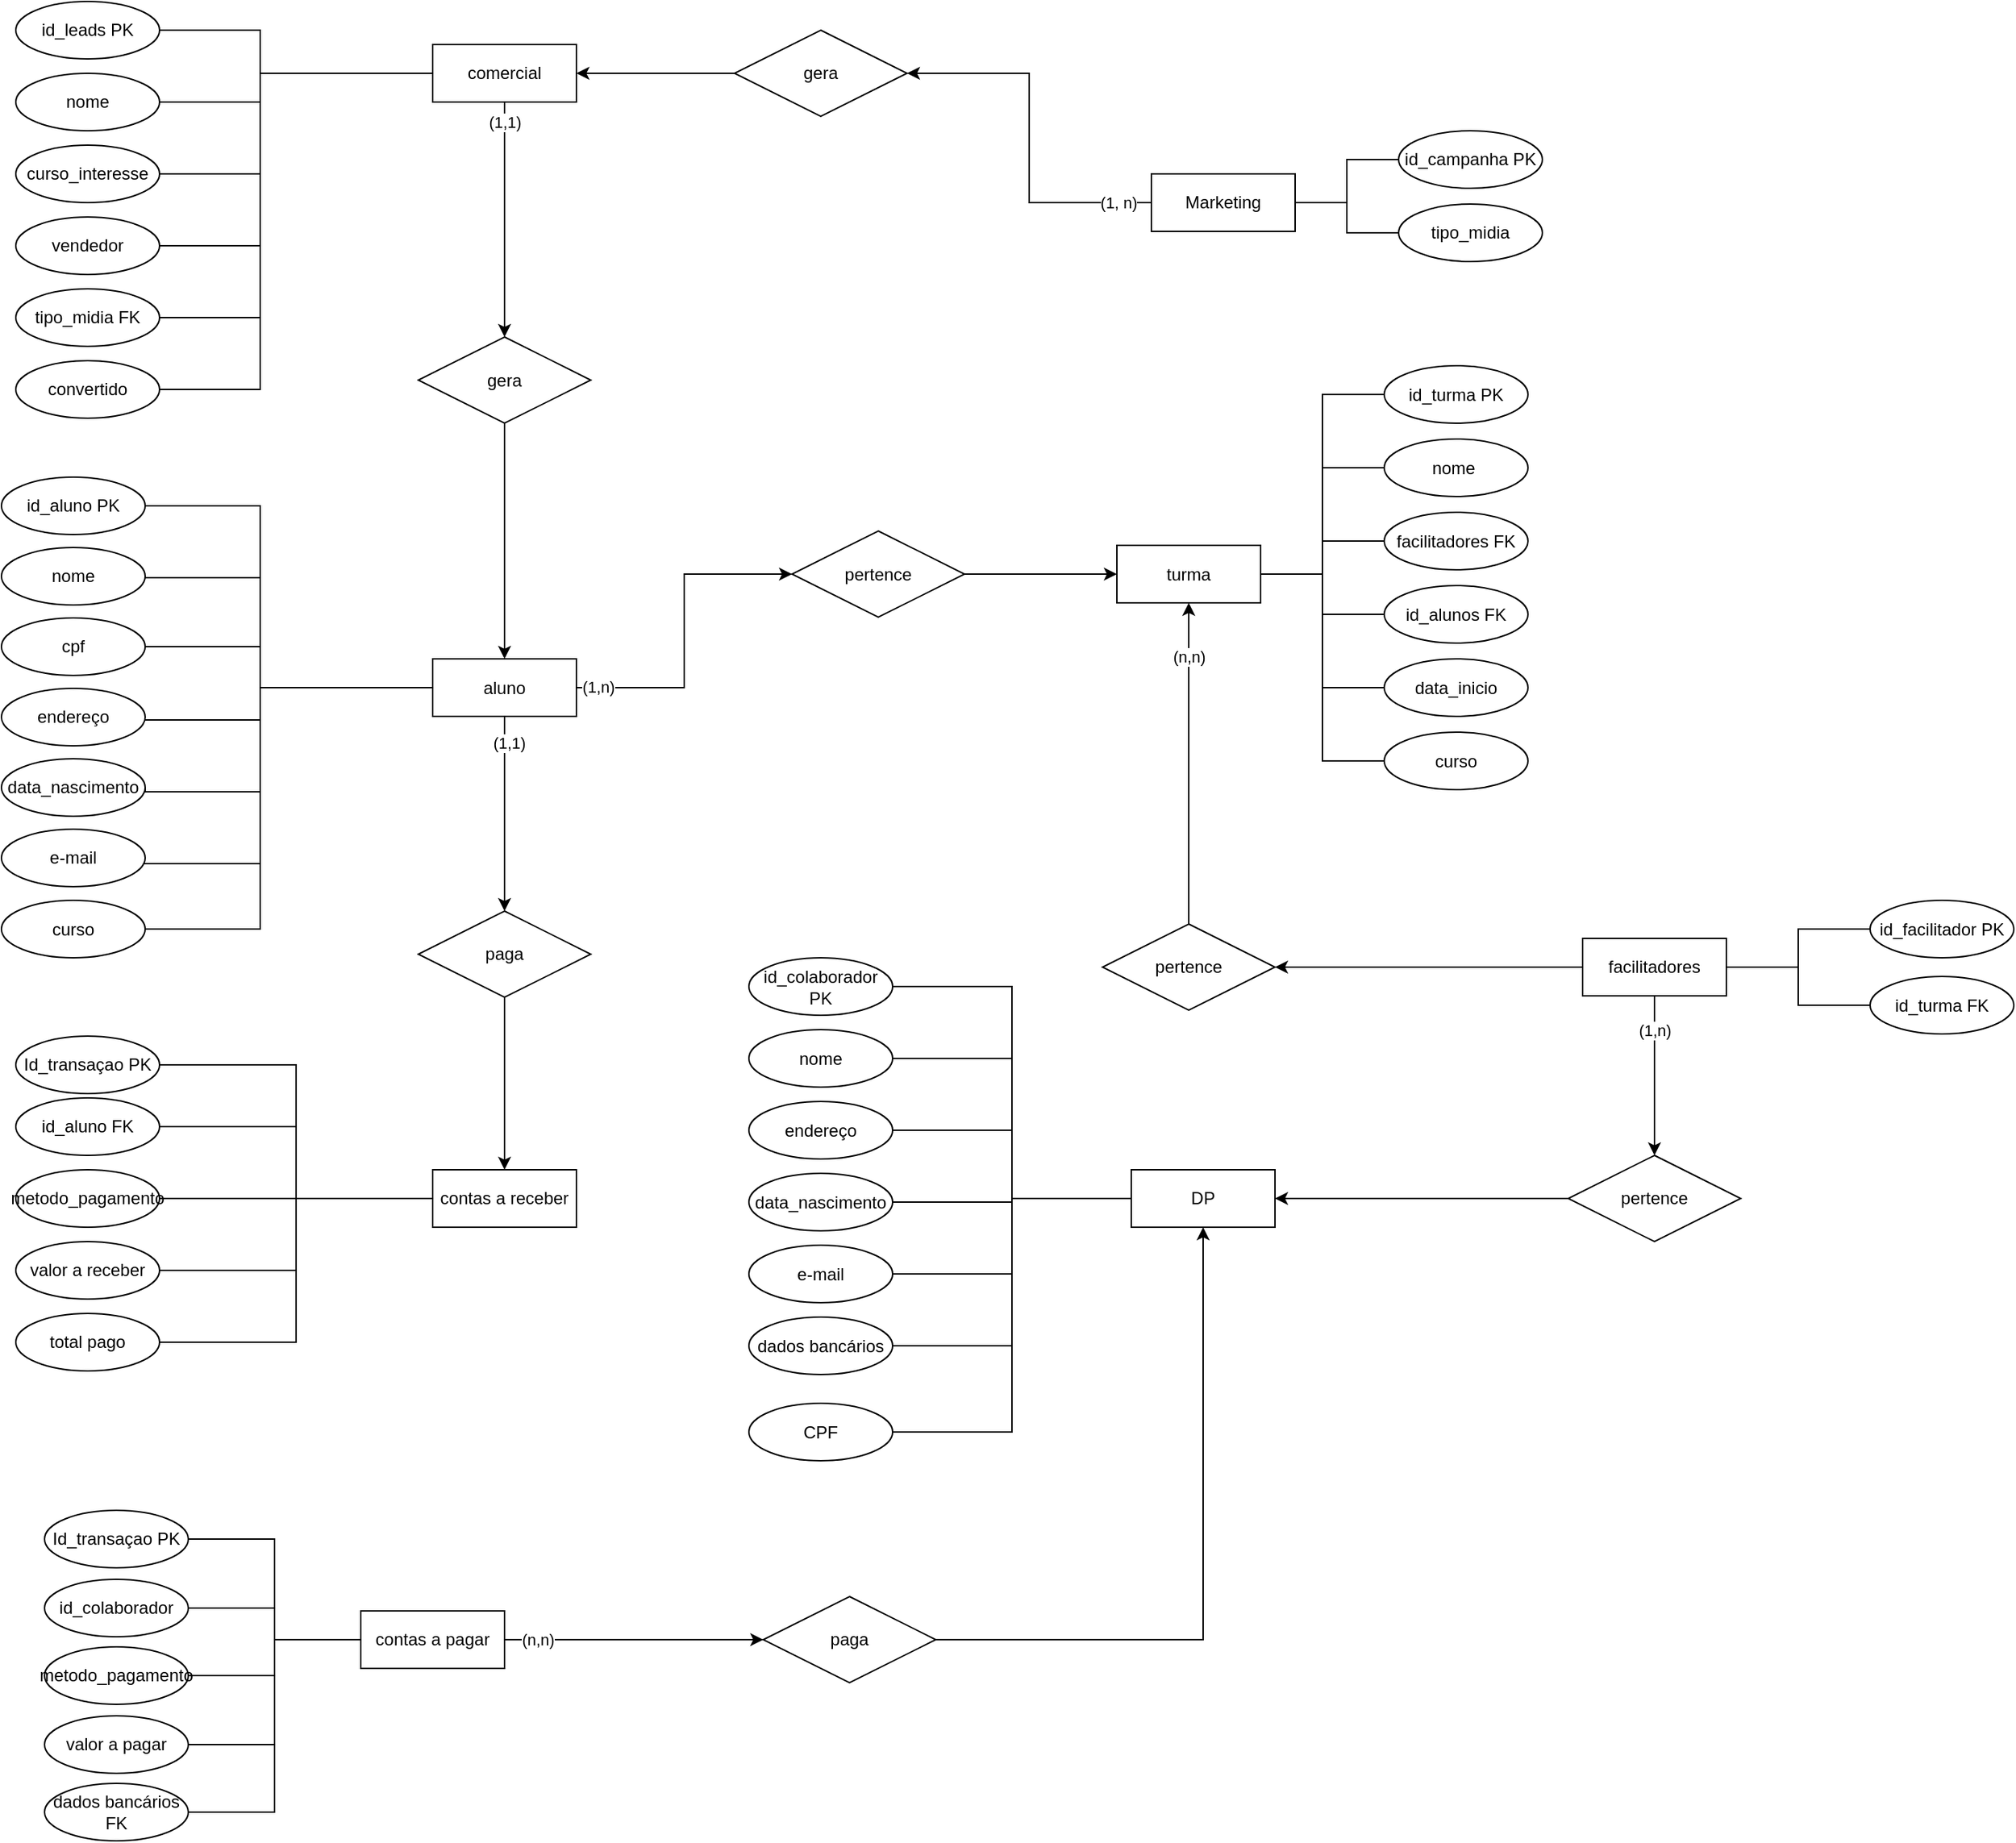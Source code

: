 <mxfile version="16.2.7" type="github">
  <diagram id="YJDorFOKSxrE0az7E-os" name="Page-1">
    <mxGraphModel dx="1990" dy="1834" grid="1" gridSize="10" guides="1" tooltips="1" connect="1" arrows="1" fold="1" page="1" pageScale="1" pageWidth="827" pageHeight="1169" math="0" shadow="0">
      <root>
        <mxCell id="0" />
        <mxCell id="1" parent="0" />
        <mxCell id="yTfPNT7VYN94s2qLSQWw-20" value="" style="edgeStyle=orthogonalEdgeStyle;rounded=0;orthogonalLoop=1;jettySize=auto;html=1;entryX=0;entryY=0.5;entryDx=0;entryDy=0;" parent="1" source="2qrkcXuvCPRG3PDcTXC0-2" target="yTfPNT7VYN94s2qLSQWw-19" edge="1">
          <mxGeometry relative="1" as="geometry" />
        </mxCell>
        <mxCell id="V8OOBGYu3xMJqI5clzTw-6" value="(1,n)" style="edgeLabel;html=1;align=center;verticalAlign=middle;resizable=0;points=[];" parent="yTfPNT7VYN94s2qLSQWw-20" vertex="1" connectable="0">
          <mxGeometry x="-0.868" y="2" relative="1" as="geometry">
            <mxPoint y="1" as="offset" />
          </mxGeometry>
        </mxCell>
        <mxCell id="yTfPNT7VYN94s2qLSQWw-159" value="" style="edgeStyle=orthogonalEdgeStyle;rounded=0;orthogonalLoop=1;jettySize=auto;html=1;entryX=0.5;entryY=0;entryDx=0;entryDy=0;" parent="1" source="2qrkcXuvCPRG3PDcTXC0-2" target="yTfPNT7VYN94s2qLSQWw-155" edge="1">
          <mxGeometry relative="1" as="geometry">
            <mxPoint x="-500" y="-384" as="targetPoint" />
          </mxGeometry>
        </mxCell>
        <mxCell id="V8OOBGYu3xMJqI5clzTw-5" value="(1,1)" style="edgeLabel;html=1;align=center;verticalAlign=middle;resizable=0;points=[];" parent="yTfPNT7VYN94s2qLSQWw-159" vertex="1" connectable="0">
          <mxGeometry x="-0.727" y="3" relative="1" as="geometry">
            <mxPoint as="offset" />
          </mxGeometry>
        </mxCell>
        <mxCell id="2qrkcXuvCPRG3PDcTXC0-2" value="aluno" style="whiteSpace=wrap;html=1;align=center;" parent="1" vertex="1">
          <mxGeometry x="-480" y="-502.5" width="100" height="40" as="geometry" />
        </mxCell>
        <mxCell id="2qrkcXuvCPRG3PDcTXC0-3" value="" style="edgeStyle=orthogonalEdgeStyle;rounded=0;orthogonalLoop=1;jettySize=auto;html=1;entryX=0;entryY=0.5;entryDx=0;entryDy=0;endArrow=none;endFill=0;" parent="1" source="2qrkcXuvCPRG3PDcTXC0-4" target="2qrkcXuvCPRG3PDcTXC0-2" edge="1">
          <mxGeometry relative="1" as="geometry">
            <mxPoint x="-590" y="-609" as="targetPoint" />
            <Array as="points">
              <mxPoint x="-600" y="-609" />
              <mxPoint x="-600" y="-482" />
            </Array>
          </mxGeometry>
        </mxCell>
        <mxCell id="2qrkcXuvCPRG3PDcTXC0-4" value="id_aluno PK" style="ellipse;whiteSpace=wrap;html=1;align=center;" parent="1" vertex="1">
          <mxGeometry x="-780" y="-629" width="100" height="40" as="geometry" />
        </mxCell>
        <mxCell id="2qrkcXuvCPRG3PDcTXC0-5" value="" style="edgeStyle=orthogonalEdgeStyle;rounded=0;orthogonalLoop=1;jettySize=auto;html=1;entryX=0;entryY=0.5;entryDx=0;entryDy=0;endArrow=none;endFill=0;" parent="1" source="2qrkcXuvCPRG3PDcTXC0-6" target="2qrkcXuvCPRG3PDcTXC0-2" edge="1">
          <mxGeometry relative="1" as="geometry">
            <mxPoint x="-590" y="-559" as="targetPoint" />
            <Array as="points">
              <mxPoint x="-600" y="-559" />
              <mxPoint x="-600" y="-482" />
            </Array>
          </mxGeometry>
        </mxCell>
        <mxCell id="2qrkcXuvCPRG3PDcTXC0-6" value="nome" style="ellipse;whiteSpace=wrap;html=1;align=center;" parent="1" vertex="1">
          <mxGeometry x="-780" y="-580" width="100" height="40" as="geometry" />
        </mxCell>
        <mxCell id="2qrkcXuvCPRG3PDcTXC0-7" value="" style="edgeStyle=orthogonalEdgeStyle;rounded=0;orthogonalLoop=1;jettySize=auto;html=1;entryX=0;entryY=0.5;entryDx=0;entryDy=0;endArrow=none;endFill=0;" parent="1" source="2qrkcXuvCPRG3PDcTXC0-8" target="2qrkcXuvCPRG3PDcTXC0-2" edge="1">
          <mxGeometry relative="1" as="geometry">
            <mxPoint x="-590" y="-509" as="targetPoint" />
            <Array as="points">
              <mxPoint x="-600" y="-460" />
              <mxPoint x="-600" y="-482" />
            </Array>
          </mxGeometry>
        </mxCell>
        <mxCell id="2qrkcXuvCPRG3PDcTXC0-8" value="endereço" style="ellipse;whiteSpace=wrap;html=1;align=center;" parent="1" vertex="1">
          <mxGeometry x="-780" y="-482" width="100" height="40" as="geometry" />
        </mxCell>
        <mxCell id="2qrkcXuvCPRG3PDcTXC0-9" value="" style="edgeStyle=orthogonalEdgeStyle;rounded=0;orthogonalLoop=1;jettySize=auto;html=1;entryX=0;entryY=0.5;entryDx=0;entryDy=0;endArrow=none;endFill=0;exitX=1;exitY=0.5;exitDx=0;exitDy=0;" parent="1" source="2qrkcXuvCPRG3PDcTXC0-10" target="2qrkcXuvCPRG3PDcTXC0-2" edge="1">
          <mxGeometry relative="1" as="geometry">
            <mxPoint x="-590" y="-459" as="targetPoint" />
            <Array as="points">
              <mxPoint x="-600" y="-410" />
              <mxPoint x="-600" y="-482" />
            </Array>
          </mxGeometry>
        </mxCell>
        <mxCell id="2qrkcXuvCPRG3PDcTXC0-10" value="data_nascimento" style="ellipse;whiteSpace=wrap;html=1;align=center;" parent="1" vertex="1">
          <mxGeometry x="-780" y="-433" width="100" height="40" as="geometry" />
        </mxCell>
        <mxCell id="2qrkcXuvCPRG3PDcTXC0-11" value="" style="edgeStyle=orthogonalEdgeStyle;rounded=0;orthogonalLoop=1;jettySize=auto;html=1;entryX=0;entryY=0.5;entryDx=0;entryDy=0;endArrow=none;endFill=0;" parent="1" source="2qrkcXuvCPRG3PDcTXC0-12" target="2qrkcXuvCPRG3PDcTXC0-2" edge="1">
          <mxGeometry relative="1" as="geometry">
            <mxPoint x="-590" y="-409" as="targetPoint" />
            <Array as="points">
              <mxPoint x="-720" y="-360" />
              <mxPoint x="-600" y="-360" />
              <mxPoint x="-600" y="-482" />
            </Array>
          </mxGeometry>
        </mxCell>
        <mxCell id="2qrkcXuvCPRG3PDcTXC0-12" value="e-mail" style="ellipse;whiteSpace=wrap;html=1;align=center;" parent="1" vertex="1">
          <mxGeometry x="-780" y="-384" width="100" height="40" as="geometry" />
        </mxCell>
        <mxCell id="2qrkcXuvCPRG3PDcTXC0-22" value="" style="edgeStyle=orthogonalEdgeStyle;rounded=0;orthogonalLoop=1;jettySize=auto;html=1;entryX=0;entryY=0.5;entryDx=0;entryDy=0;endArrow=none;endFill=0;exitX=1;exitY=0.5;exitDx=0;exitDy=0;" parent="1" source="2qrkcXuvCPRG3PDcTXC0-23" target="2qrkcXuvCPRG3PDcTXC0-2" edge="1">
          <mxGeometry relative="1" as="geometry">
            <mxPoint x="-590" y="-359" as="targetPoint" />
            <Array as="points">
              <mxPoint x="-600" y="-314" />
              <mxPoint x="-600" y="-482" />
            </Array>
          </mxGeometry>
        </mxCell>
        <mxCell id="2qrkcXuvCPRG3PDcTXC0-23" value="curso" style="ellipse;whiteSpace=wrap;html=1;align=center;" parent="1" vertex="1">
          <mxGeometry x="-780" y="-334.5" width="100" height="40" as="geometry" />
        </mxCell>
        <mxCell id="2qrkcXuvCPRG3PDcTXC0-73" value="turma" style="whiteSpace=wrap;html=1;align=center;" parent="1" vertex="1">
          <mxGeometry x="-4" y="-581.5" width="100" height="40" as="geometry" />
        </mxCell>
        <mxCell id="2qrkcXuvCPRG3PDcTXC0-74" value="" style="edgeStyle=orthogonalEdgeStyle;rounded=0;orthogonalLoop=1;jettySize=auto;html=1;entryX=1;entryY=0.5;entryDx=0;entryDy=0;endArrow=none;endFill=0;" parent="1" source="2qrkcXuvCPRG3PDcTXC0-75" target="2qrkcXuvCPRG3PDcTXC0-73" edge="1">
          <mxGeometry relative="1" as="geometry">
            <mxPoint x="106" y="-551.5" as="targetPoint" />
          </mxGeometry>
        </mxCell>
        <mxCell id="2qrkcXuvCPRG3PDcTXC0-75" value="facilitadores FK" style="ellipse;whiteSpace=wrap;html=1;align=center;flipV=1;" parent="1" vertex="1">
          <mxGeometry x="182" y="-604.5" width="100" height="40" as="geometry" />
        </mxCell>
        <mxCell id="2qrkcXuvCPRG3PDcTXC0-76" value="" style="edgeStyle=orthogonalEdgeStyle;rounded=0;orthogonalLoop=1;jettySize=auto;html=1;entryX=1;entryY=0.5;entryDx=0;entryDy=0;endArrow=none;endFill=0;" parent="1" source="2qrkcXuvCPRG3PDcTXC0-77" target="2qrkcXuvCPRG3PDcTXC0-73" edge="1">
          <mxGeometry relative="1" as="geometry" />
        </mxCell>
        <mxCell id="2qrkcXuvCPRG3PDcTXC0-77" value="nome&amp;nbsp;" style="ellipse;whiteSpace=wrap;html=1;align=center;flipV=1;" parent="1" vertex="1">
          <mxGeometry x="182" y="-655.5" width="100" height="40" as="geometry" />
        </mxCell>
        <mxCell id="2qrkcXuvCPRG3PDcTXC0-78" value="" style="edgeStyle=orthogonalEdgeStyle;rounded=0;orthogonalLoop=1;jettySize=auto;html=1;entryX=1;entryY=0.5;entryDx=0;entryDy=0;endArrow=none;endFill=0;" parent="1" source="2qrkcXuvCPRG3PDcTXC0-79" target="2qrkcXuvCPRG3PDcTXC0-73" edge="1">
          <mxGeometry relative="1" as="geometry" />
        </mxCell>
        <mxCell id="2qrkcXuvCPRG3PDcTXC0-79" value="id_turma PK" style="ellipse;whiteSpace=wrap;html=1;align=center;flipV=1;" parent="1" vertex="1">
          <mxGeometry x="182" y="-706.5" width="100" height="40" as="geometry" />
        </mxCell>
        <mxCell id="2qrkcXuvCPRG3PDcTXC0-80" value="" style="edgeStyle=orthogonalEdgeStyle;rounded=0;orthogonalLoop=1;jettySize=auto;html=1;entryX=1;entryY=0.5;entryDx=0;entryDy=0;endArrow=none;endFill=0;" parent="1" source="2qrkcXuvCPRG3PDcTXC0-81" target="2qrkcXuvCPRG3PDcTXC0-73" edge="1">
          <mxGeometry relative="1" as="geometry">
            <mxPoint x="106" y="-521.5" as="targetPoint" />
          </mxGeometry>
        </mxCell>
        <mxCell id="2qrkcXuvCPRG3PDcTXC0-81" value="id_alunos FK" style="ellipse;whiteSpace=wrap;html=1;align=center;flipV=1;" parent="1" vertex="1">
          <mxGeometry x="182" y="-553.5" width="100" height="40" as="geometry" />
        </mxCell>
        <mxCell id="2qrkcXuvCPRG3PDcTXC0-82" value="" style="edgeStyle=orthogonalEdgeStyle;rounded=0;orthogonalLoop=1;jettySize=auto;html=1;entryX=1;entryY=0.5;entryDx=0;entryDy=0;endArrow=none;endFill=0;" parent="1" source="2qrkcXuvCPRG3PDcTXC0-83" target="2qrkcXuvCPRG3PDcTXC0-73" edge="1">
          <mxGeometry relative="1" as="geometry">
            <mxPoint x="106" y="-486.5" as="targetPoint" />
          </mxGeometry>
        </mxCell>
        <mxCell id="2qrkcXuvCPRG3PDcTXC0-83" value="data_inicio" style="ellipse;whiteSpace=wrap;html=1;align=center;flipV=1;" parent="1" vertex="1">
          <mxGeometry x="182" y="-502.5" width="100" height="40" as="geometry" />
        </mxCell>
        <mxCell id="2qrkcXuvCPRG3PDcTXC0-86" value="" style="edgeStyle=orthogonalEdgeStyle;rounded=0;orthogonalLoop=1;jettySize=auto;html=1;entryX=1;entryY=0.5;entryDx=0;entryDy=0;endArrow=none;endFill=0;" parent="1" source="2qrkcXuvCPRG3PDcTXC0-87" target="2qrkcXuvCPRG3PDcTXC0-73" edge="1">
          <mxGeometry relative="1" as="geometry">
            <mxPoint x="102" y="-416.5" as="targetPoint" />
          </mxGeometry>
        </mxCell>
        <mxCell id="2qrkcXuvCPRG3PDcTXC0-87" value="curso" style="ellipse;whiteSpace=wrap;html=1;align=center;flipV=1;" parent="1" vertex="1">
          <mxGeometry x="182" y="-451.5" width="100" height="40" as="geometry" />
        </mxCell>
        <mxCell id="yTfPNT7VYN94s2qLSQWw-21" value="" style="edgeStyle=orthogonalEdgeStyle;rounded=0;orthogonalLoop=1;jettySize=auto;html=1;" parent="1" source="yTfPNT7VYN94s2qLSQWw-19" target="2qrkcXuvCPRG3PDcTXC0-73" edge="1">
          <mxGeometry relative="1" as="geometry" />
        </mxCell>
        <mxCell id="yTfPNT7VYN94s2qLSQWw-19" value="pertence" style="shape=rhombus;perimeter=rhombusPerimeter;whiteSpace=wrap;html=1;align=center;" parent="1" vertex="1">
          <mxGeometry x="-230" y="-591.5" width="120" height="60" as="geometry" />
        </mxCell>
        <mxCell id="yTfPNT7VYN94s2qLSQWw-173" value="" style="edgeStyle=orthogonalEdgeStyle;rounded=0;orthogonalLoop=1;jettySize=auto;html=1;entryX=1;entryY=0.5;entryDx=0;entryDy=0;" parent="1" source="yTfPNT7VYN94s2qLSQWw-23" target="yTfPNT7VYN94s2qLSQWw-174" edge="1">
          <mxGeometry relative="1" as="geometry">
            <mxPoint x="240" y="-297" as="targetPoint" />
          </mxGeometry>
        </mxCell>
        <mxCell id="yTfPNT7VYN94s2qLSQWw-23" value="facilitadores" style="whiteSpace=wrap;html=1;align=center;" parent="1" vertex="1">
          <mxGeometry x="320" y="-308" width="100" height="40" as="geometry" />
        </mxCell>
        <mxCell id="V8OOBGYu3xMJqI5clzTw-8" value="" style="edgeStyle=orthogonalEdgeStyle;rounded=0;orthogonalLoop=1;jettySize=auto;html=1;endArrow=none;endFill=0;" parent="1" source="yTfPNT7VYN94s2qLSQWw-25" target="yTfPNT7VYN94s2qLSQWw-23" edge="1">
          <mxGeometry relative="1" as="geometry" />
        </mxCell>
        <mxCell id="yTfPNT7VYN94s2qLSQWw-25" value="id_facilitador PK" style="ellipse;whiteSpace=wrap;html=1;align=center;" parent="1" vertex="1">
          <mxGeometry x="520" y="-334.5" width="100" height="40" as="geometry" />
        </mxCell>
        <mxCell id="V8OOBGYu3xMJqI5clzTw-9" value="" style="edgeStyle=orthogonalEdgeStyle;rounded=0;orthogonalLoop=1;jettySize=auto;html=1;endArrow=none;endFill=0;" parent="1" source="yTfPNT7VYN94s2qLSQWw-35" target="yTfPNT7VYN94s2qLSQWw-23" edge="1">
          <mxGeometry relative="1" as="geometry" />
        </mxCell>
        <mxCell id="yTfPNT7VYN94s2qLSQWw-35" value="id_turma FK" style="ellipse;whiteSpace=wrap;html=1;align=center;" parent="1" vertex="1">
          <mxGeometry x="520" y="-281.5" width="100" height="40" as="geometry" />
        </mxCell>
        <mxCell id="yTfPNT7VYN94s2qLSQWw-38" value="id_colaborador PK" style="ellipse;whiteSpace=wrap;html=1;align=center;" parent="1" vertex="1">
          <mxGeometry x="-260" y="-294.5" width="100" height="40" as="geometry" />
        </mxCell>
        <mxCell id="yTfPNT7VYN94s2qLSQWw-40" value="nome" style="ellipse;whiteSpace=wrap;html=1;align=center;" parent="1" vertex="1">
          <mxGeometry x="-260" y="-244.5" width="100" height="40" as="geometry" />
        </mxCell>
        <mxCell id="yTfPNT7VYN94s2qLSQWw-42" value="endereço" style="ellipse;whiteSpace=wrap;html=1;align=center;" parent="1" vertex="1">
          <mxGeometry x="-260" y="-194.5" width="100" height="40" as="geometry" />
        </mxCell>
        <mxCell id="yTfPNT7VYN94s2qLSQWw-44" value="data_nascimento" style="ellipse;whiteSpace=wrap;html=1;align=center;" parent="1" vertex="1">
          <mxGeometry x="-260" y="-144.5" width="100" height="40" as="geometry" />
        </mxCell>
        <mxCell id="yTfPNT7VYN94s2qLSQWw-177" value="" style="edgeStyle=orthogonalEdgeStyle;rounded=0;orthogonalLoop=1;jettySize=auto;html=1;entryX=0;entryY=0.5;entryDx=0;entryDy=0;endArrow=none;endFill=0;" parent="1" source="yTfPNT7VYN94s2qLSQWw-46" target="yTfPNT7VYN94s2qLSQWw-49" edge="1">
          <mxGeometry relative="1" as="geometry">
            <mxPoint x="-140" y="-78" as="targetPoint" />
          </mxGeometry>
        </mxCell>
        <mxCell id="yTfPNT7VYN94s2qLSQWw-46" value="e-mail" style="ellipse;whiteSpace=wrap;html=1;align=center;" parent="1" vertex="1">
          <mxGeometry x="-260" y="-94.5" width="100" height="40" as="geometry" />
        </mxCell>
        <mxCell id="yTfPNT7VYN94s2qLSQWw-48" value="dados bancários" style="ellipse;whiteSpace=wrap;html=1;align=center;" parent="1" vertex="1">
          <mxGeometry x="-260" y="-44.5" width="100" height="40" as="geometry" />
        </mxCell>
        <mxCell id="yTfPNT7VYN94s2qLSQWw-49" value="DP" style="whiteSpace=wrap;html=1;align=center;" parent="1" vertex="1">
          <mxGeometry x="6" y="-147" width="100" height="40" as="geometry" />
        </mxCell>
        <mxCell id="yTfPNT7VYN94s2qLSQWw-50" value="" style="edgeStyle=orthogonalEdgeStyle;rounded=0;orthogonalLoop=1;jettySize=auto;html=1;entryX=0;entryY=0.5;entryDx=0;entryDy=0;exitX=1;exitY=0.5;exitDx=0;exitDy=0;endArrow=none;endFill=0;" parent="1" source="yTfPNT7VYN94s2qLSQWw-42" target="yTfPNT7VYN94s2qLSQWw-49" edge="1">
          <mxGeometry relative="1" as="geometry">
            <mxPoint x="-180" y="-155" as="targetPoint" />
            <mxPoint x="-94" y="-178" as="sourcePoint" />
          </mxGeometry>
        </mxCell>
        <mxCell id="yTfPNT7VYN94s2qLSQWw-51" value="" style="edgeStyle=orthogonalEdgeStyle;rounded=0;orthogonalLoop=1;jettySize=auto;html=1;entryX=0;entryY=0.5;entryDx=0;entryDy=0;exitX=1;exitY=0.5;exitDx=0;exitDy=0;endArrow=none;endFill=0;" parent="1" source="yTfPNT7VYN94s2qLSQWw-40" target="yTfPNT7VYN94s2qLSQWw-49" edge="1">
          <mxGeometry relative="1" as="geometry">
            <mxPoint x="-94" y="-229" as="sourcePoint" />
            <mxPoint x="-180" y="-155" as="targetPoint" />
          </mxGeometry>
        </mxCell>
        <mxCell id="yTfPNT7VYN94s2qLSQWw-52" value="" style="edgeStyle=orthogonalEdgeStyle;rounded=0;orthogonalLoop=1;jettySize=auto;html=1;entryX=0;entryY=0.5;entryDx=0;entryDy=0;exitX=1;exitY=0.5;exitDx=0;exitDy=0;endArrow=none;endFill=0;" parent="1" source="yTfPNT7VYN94s2qLSQWw-38" target="yTfPNT7VYN94s2qLSQWw-49" edge="1">
          <mxGeometry relative="1" as="geometry">
            <mxPoint x="-94" y="-280" as="sourcePoint" />
            <mxPoint x="-180" y="-155" as="targetPoint" />
          </mxGeometry>
        </mxCell>
        <mxCell id="yTfPNT7VYN94s2qLSQWw-53" value="" style="edgeStyle=orthogonalEdgeStyle;rounded=0;orthogonalLoop=1;jettySize=auto;html=1;entryX=0;entryY=0.5;entryDx=0;entryDy=0;exitX=1;exitY=0.5;exitDx=0;exitDy=0;endArrow=none;endFill=0;" parent="1" source="yTfPNT7VYN94s2qLSQWw-44" target="yTfPNT7VYN94s2qLSQWw-49" edge="1">
          <mxGeometry relative="1" as="geometry">
            <mxPoint x="-180" y="-155" as="targetPoint" />
            <mxPoint x="-94" y="-127" as="sourcePoint" />
          </mxGeometry>
        </mxCell>
        <mxCell id="yTfPNT7VYN94s2qLSQWw-55" value="" style="edgeStyle=orthogonalEdgeStyle;rounded=0;orthogonalLoop=1;jettySize=auto;html=1;entryX=0;entryY=0.5;entryDx=0;entryDy=0;exitX=1;exitY=0.5;exitDx=0;exitDy=0;endArrow=none;endFill=0;" parent="1" source="yTfPNT7VYN94s2qLSQWw-48" target="yTfPNT7VYN94s2qLSQWw-49" edge="1">
          <mxGeometry relative="1" as="geometry">
            <mxPoint x="-180" y="-155" as="targetPoint" />
            <mxPoint x="-94" y="-25" as="sourcePoint" />
          </mxGeometry>
        </mxCell>
        <mxCell id="yTfPNT7VYN94s2qLSQWw-57" value="" style="edgeStyle=orthogonalEdgeStyle;rounded=0;orthogonalLoop=1;jettySize=auto;html=1;entryX=0;entryY=0.5;entryDx=0;entryDy=0;endArrow=none;endFill=0;" parent="1" source="yTfPNT7VYN94s2qLSQWw-56" target="yTfPNT7VYN94s2qLSQWw-49" edge="1">
          <mxGeometry relative="1" as="geometry">
            <mxPoint x="-130" y="50" as="targetPoint" />
          </mxGeometry>
        </mxCell>
        <mxCell id="yTfPNT7VYN94s2qLSQWw-56" value="CPF" style="ellipse;whiteSpace=wrap;html=1;align=center;" parent="1" vertex="1">
          <mxGeometry x="-260" y="15.5" width="100" height="40" as="geometry" />
        </mxCell>
        <mxCell id="yTfPNT7VYN94s2qLSQWw-58" value="contas a receber" style="whiteSpace=wrap;html=1;align=center;" parent="1" vertex="1">
          <mxGeometry x="-480" y="-147" width="100" height="40" as="geometry" />
        </mxCell>
        <mxCell id="yTfPNT7VYN94s2qLSQWw-59" value="" style="edgeStyle=orthogonalEdgeStyle;rounded=0;orthogonalLoop=1;jettySize=auto;html=1;entryX=0;entryY=0.5;entryDx=0;entryDy=0;endArrow=none;endFill=0;" parent="1" source="yTfPNT7VYN94s2qLSQWw-60" target="yTfPNT7VYN94s2qLSQWw-58" edge="1">
          <mxGeometry relative="1" as="geometry">
            <mxPoint x="-590" y="-177" as="targetPoint" />
          </mxGeometry>
        </mxCell>
        <mxCell id="yTfPNT7VYN94s2qLSQWw-60" value="id_aluno FK" style="ellipse;whiteSpace=wrap;html=1;align=center;" parent="1" vertex="1">
          <mxGeometry x="-770" y="-197" width="100" height="40" as="geometry" />
        </mxCell>
        <mxCell id="yTfPNT7VYN94s2qLSQWw-61" value="" style="edgeStyle=orthogonalEdgeStyle;rounded=0;orthogonalLoop=1;jettySize=auto;html=1;entryX=0;entryY=0.5;entryDx=0;entryDy=0;endArrow=none;endFill=0;" parent="1" source="yTfPNT7VYN94s2qLSQWw-62" target="yTfPNT7VYN94s2qLSQWw-58" edge="1">
          <mxGeometry relative="1" as="geometry">
            <mxPoint x="-590" y="-127" as="targetPoint" />
          </mxGeometry>
        </mxCell>
        <mxCell id="yTfPNT7VYN94s2qLSQWw-62" value="metodo_pagamento" style="ellipse;whiteSpace=wrap;html=1;align=center;" parent="1" vertex="1">
          <mxGeometry x="-770" y="-147" width="100" height="40" as="geometry" />
        </mxCell>
        <mxCell id="yTfPNT7VYN94s2qLSQWw-63" value="" style="edgeStyle=orthogonalEdgeStyle;rounded=0;orthogonalLoop=1;jettySize=auto;html=1;entryX=0;entryY=0.5;entryDx=0;entryDy=0;endArrow=none;endFill=0;" parent="1" source="yTfPNT7VYN94s2qLSQWw-64" target="yTfPNT7VYN94s2qLSQWw-58" edge="1">
          <mxGeometry relative="1" as="geometry">
            <mxPoint x="-590" y="-77" as="targetPoint" />
          </mxGeometry>
        </mxCell>
        <mxCell id="yTfPNT7VYN94s2qLSQWw-64" value="valor a receber" style="ellipse;whiteSpace=wrap;html=1;align=center;" parent="1" vertex="1">
          <mxGeometry x="-770" y="-97" width="100" height="40" as="geometry" />
        </mxCell>
        <mxCell id="yTfPNT7VYN94s2qLSQWw-65" value="" style="edgeStyle=orthogonalEdgeStyle;rounded=0;orthogonalLoop=1;jettySize=auto;html=1;entryX=0;entryY=0.5;entryDx=0;entryDy=0;endArrow=none;endFill=0;" parent="1" source="yTfPNT7VYN94s2qLSQWw-66" target="yTfPNT7VYN94s2qLSQWw-58" edge="1">
          <mxGeometry relative="1" as="geometry">
            <mxPoint x="-590" y="-27" as="targetPoint" />
          </mxGeometry>
        </mxCell>
        <mxCell id="yTfPNT7VYN94s2qLSQWw-66" value="total pago" style="ellipse;whiteSpace=wrap;html=1;align=center;" parent="1" vertex="1">
          <mxGeometry x="-770" y="-47" width="100" height="40" as="geometry" />
        </mxCell>
        <mxCell id="yTfPNT7VYN94s2qLSQWw-81" value="" style="edgeStyle=orthogonalEdgeStyle;rounded=0;orthogonalLoop=1;jettySize=auto;html=1;entryX=0;entryY=0.5;entryDx=0;entryDy=0;endArrow=none;endFill=0;" parent="1" source="yTfPNT7VYN94s2qLSQWw-80" target="yTfPNT7VYN94s2qLSQWw-58" edge="1">
          <mxGeometry relative="1" as="geometry">
            <mxPoint x="-590" y="-220" as="targetPoint" />
          </mxGeometry>
        </mxCell>
        <mxCell id="yTfPNT7VYN94s2qLSQWw-80" value="Id_transaçao PK" style="ellipse;whiteSpace=wrap;html=1;align=center;" parent="1" vertex="1">
          <mxGeometry x="-770" y="-240" width="100" height="40" as="geometry" />
        </mxCell>
        <mxCell id="yTfPNT7VYN94s2qLSQWw-163" value="" style="edgeStyle=orthogonalEdgeStyle;rounded=0;orthogonalLoop=1;jettySize=auto;html=1;entryX=0;entryY=0.5;entryDx=0;entryDy=0;" parent="1" source="yTfPNT7VYN94s2qLSQWw-104" target="yTfPNT7VYN94s2qLSQWw-162" edge="1">
          <mxGeometry relative="1" as="geometry">
            <mxPoint x="-350" y="180" as="targetPoint" />
          </mxGeometry>
        </mxCell>
        <mxCell id="V8OOBGYu3xMJqI5clzTw-11" value="(n,n)" style="edgeLabel;html=1;align=center;verticalAlign=middle;resizable=0;points=[];" parent="yTfPNT7VYN94s2qLSQWw-163" vertex="1" connectable="0">
          <mxGeometry x="-0.744" relative="1" as="geometry">
            <mxPoint as="offset" />
          </mxGeometry>
        </mxCell>
        <mxCell id="yTfPNT7VYN94s2qLSQWw-104" value="contas a pagar" style="whiteSpace=wrap;html=1;align=center;" parent="1" vertex="1">
          <mxGeometry x="-530" y="160" width="100" height="40" as="geometry" />
        </mxCell>
        <mxCell id="yTfPNT7VYN94s2qLSQWw-105" value="" style="edgeStyle=orthogonalEdgeStyle;rounded=0;orthogonalLoop=1;jettySize=auto;html=1;entryX=0;entryY=0.5;entryDx=0;entryDy=0;endArrow=none;endFill=0;startArrow=none;startFill=0;" parent="1" source="yTfPNT7VYN94s2qLSQWw-106" target="yTfPNT7VYN94s2qLSQWw-104" edge="1">
          <mxGeometry relative="1" as="geometry">
            <mxPoint x="-570" y="153" as="targetPoint" />
          </mxGeometry>
        </mxCell>
        <mxCell id="yTfPNT7VYN94s2qLSQWw-106" value="id_colaborador" style="ellipse;whiteSpace=wrap;html=1;align=center;" parent="1" vertex="1">
          <mxGeometry x="-750" y="138" width="100" height="40" as="geometry" />
        </mxCell>
        <mxCell id="yTfPNT7VYN94s2qLSQWw-107" value="" style="edgeStyle=orthogonalEdgeStyle;rounded=0;orthogonalLoop=1;jettySize=auto;html=1;entryX=0;entryY=0.5;entryDx=0;entryDy=0;endArrow=none;endFill=0;startArrow=none;startFill=0;" parent="1" source="yTfPNT7VYN94s2qLSQWw-108" target="yTfPNT7VYN94s2qLSQWw-104" edge="1">
          <mxGeometry relative="1" as="geometry">
            <mxPoint x="-570" y="203" as="targetPoint" />
          </mxGeometry>
        </mxCell>
        <mxCell id="yTfPNT7VYN94s2qLSQWw-108" value="metodo_pagamento" style="ellipse;whiteSpace=wrap;html=1;align=center;" parent="1" vertex="1">
          <mxGeometry x="-750" y="185" width="100" height="40" as="geometry" />
        </mxCell>
        <mxCell id="yTfPNT7VYN94s2qLSQWw-109" value="" style="edgeStyle=orthogonalEdgeStyle;rounded=0;orthogonalLoop=1;jettySize=auto;html=1;entryX=0;entryY=0.5;entryDx=0;entryDy=0;endArrow=none;endFill=0;startArrow=none;startFill=0;" parent="1" source="yTfPNT7VYN94s2qLSQWw-110" target="yTfPNT7VYN94s2qLSQWw-104" edge="1">
          <mxGeometry relative="1" as="geometry">
            <mxPoint x="-570" y="253" as="targetPoint" />
          </mxGeometry>
        </mxCell>
        <mxCell id="yTfPNT7VYN94s2qLSQWw-110" value="valor a pagar" style="ellipse;whiteSpace=wrap;html=1;align=center;" parent="1" vertex="1">
          <mxGeometry x="-750" y="233" width="100" height="40" as="geometry" />
        </mxCell>
        <mxCell id="yTfPNT7VYN94s2qLSQWw-113" value="" style="edgeStyle=orthogonalEdgeStyle;rounded=0;orthogonalLoop=1;jettySize=auto;html=1;entryX=0;entryY=0.5;entryDx=0;entryDy=0;endArrow=none;endFill=0;startArrow=none;startFill=0;" parent="1" source="yTfPNT7VYN94s2qLSQWw-114" target="yTfPNT7VYN94s2qLSQWw-104" edge="1">
          <mxGeometry relative="1" as="geometry">
            <mxPoint x="-570" y="110" as="targetPoint" />
          </mxGeometry>
        </mxCell>
        <mxCell id="yTfPNT7VYN94s2qLSQWw-114" value="Id_transaçao PK" style="ellipse;whiteSpace=wrap;html=1;align=center;" parent="1" vertex="1">
          <mxGeometry x="-750" y="90" width="100" height="40" as="geometry" />
        </mxCell>
        <mxCell id="yTfPNT7VYN94s2qLSQWw-115" value="comercial" style="whiteSpace=wrap;html=1;align=center;" parent="1" vertex="1">
          <mxGeometry x="-480" y="-930" width="100" height="40" as="geometry" />
        </mxCell>
        <mxCell id="yTfPNT7VYN94s2qLSQWw-116" value="" style="edgeStyle=orthogonalEdgeStyle;rounded=0;orthogonalLoop=1;jettySize=auto;html=1;entryX=0;entryY=0.5;entryDx=0;entryDy=0;endArrow=none;endFill=0;" parent="1" source="yTfPNT7VYN94s2qLSQWw-117" target="yTfPNT7VYN94s2qLSQWw-115" edge="1">
          <mxGeometry relative="1" as="geometry">
            <mxPoint x="-590" y="-940" as="targetPoint" />
            <Array as="points">
              <mxPoint x="-600" y="-940" />
              <mxPoint x="-600" y="-910" />
            </Array>
          </mxGeometry>
        </mxCell>
        <mxCell id="yTfPNT7VYN94s2qLSQWw-117" value="id_leads PK" style="ellipse;whiteSpace=wrap;html=1;align=center;" parent="1" vertex="1">
          <mxGeometry x="-770" y="-960" width="100" height="40" as="geometry" />
        </mxCell>
        <mxCell id="yTfPNT7VYN94s2qLSQWw-118" value="" style="edgeStyle=orthogonalEdgeStyle;rounded=0;orthogonalLoop=1;jettySize=auto;html=1;entryX=0;entryY=0.5;entryDx=0;entryDy=0;endArrow=none;endFill=0;" parent="1" source="yTfPNT7VYN94s2qLSQWw-119" target="yTfPNT7VYN94s2qLSQWw-115" edge="1">
          <mxGeometry relative="1" as="geometry">
            <mxPoint x="-590" y="-890" as="targetPoint" />
            <Array as="points">
              <mxPoint x="-600" y="-890" />
              <mxPoint x="-600" y="-910" />
            </Array>
          </mxGeometry>
        </mxCell>
        <mxCell id="yTfPNT7VYN94s2qLSQWw-119" value="nome" style="ellipse;whiteSpace=wrap;html=1;align=center;" parent="1" vertex="1">
          <mxGeometry x="-770" y="-910" width="100" height="40" as="geometry" />
        </mxCell>
        <mxCell id="yTfPNT7VYN94s2qLSQWw-120" value="" style="edgeStyle=orthogonalEdgeStyle;rounded=0;orthogonalLoop=1;jettySize=auto;html=1;entryX=0;entryY=0.5;entryDx=0;entryDy=0;endArrow=none;endFill=0;" parent="1" source="yTfPNT7VYN94s2qLSQWw-121" target="yTfPNT7VYN94s2qLSQWw-115" edge="1">
          <mxGeometry relative="1" as="geometry">
            <mxPoint x="-590" y="-840" as="targetPoint" />
            <Array as="points">
              <mxPoint x="-600" y="-840" />
              <mxPoint x="-600" y="-910" />
            </Array>
          </mxGeometry>
        </mxCell>
        <mxCell id="yTfPNT7VYN94s2qLSQWw-121" value="curso_interesse" style="ellipse;whiteSpace=wrap;html=1;align=center;" parent="1" vertex="1">
          <mxGeometry x="-770" y="-860" width="100" height="40" as="geometry" />
        </mxCell>
        <mxCell id="yTfPNT7VYN94s2qLSQWw-122" value="" style="edgeStyle=orthogonalEdgeStyle;rounded=0;orthogonalLoop=1;jettySize=auto;html=1;entryX=0;entryY=0.5;entryDx=0;entryDy=0;endArrow=none;endFill=0;" parent="1" source="yTfPNT7VYN94s2qLSQWw-123" target="yTfPNT7VYN94s2qLSQWw-115" edge="1">
          <mxGeometry relative="1" as="geometry">
            <mxPoint x="-590" y="-790" as="targetPoint" />
            <Array as="points">
              <mxPoint x="-600" y="-790" />
              <mxPoint x="-600" y="-910" />
            </Array>
          </mxGeometry>
        </mxCell>
        <mxCell id="yTfPNT7VYN94s2qLSQWw-123" value="vendedor" style="ellipse;whiteSpace=wrap;html=1;align=center;" parent="1" vertex="1">
          <mxGeometry x="-770" y="-810" width="100" height="40" as="geometry" />
        </mxCell>
        <mxCell id="yTfPNT7VYN94s2qLSQWw-124" value="" style="edgeStyle=orthogonalEdgeStyle;rounded=0;orthogonalLoop=1;jettySize=auto;html=1;entryX=0;entryY=0.5;entryDx=0;entryDy=0;endArrow=none;endFill=0;" parent="1" source="yTfPNT7VYN94s2qLSQWw-125" target="yTfPNT7VYN94s2qLSQWw-115" edge="1">
          <mxGeometry relative="1" as="geometry">
            <mxPoint x="-590" y="-740" as="targetPoint" />
            <Array as="points">
              <mxPoint x="-600" y="-740" />
              <mxPoint x="-600" y="-910" />
            </Array>
          </mxGeometry>
        </mxCell>
        <mxCell id="yTfPNT7VYN94s2qLSQWw-125" value="tipo_midia FK" style="ellipse;whiteSpace=wrap;html=1;align=center;" parent="1" vertex="1">
          <mxGeometry x="-770" y="-760" width="100" height="40" as="geometry" />
        </mxCell>
        <mxCell id="yTfPNT7VYN94s2qLSQWw-126" value="" style="edgeStyle=orthogonalEdgeStyle;rounded=0;orthogonalLoop=1;jettySize=auto;html=1;entryX=0;entryY=0.5;entryDx=0;entryDy=0;endArrow=none;endFill=0;" parent="1" source="yTfPNT7VYN94s2qLSQWw-127" target="yTfPNT7VYN94s2qLSQWw-115" edge="1">
          <mxGeometry relative="1" as="geometry">
            <mxPoint x="-590" y="-690" as="targetPoint" />
            <Array as="points">
              <mxPoint x="-600" y="-690" />
              <mxPoint x="-600" y="-910" />
            </Array>
          </mxGeometry>
        </mxCell>
        <mxCell id="yTfPNT7VYN94s2qLSQWw-127" value="convertido" style="ellipse;whiteSpace=wrap;html=1;align=center;" parent="1" vertex="1">
          <mxGeometry x="-770" y="-710" width="100" height="40" as="geometry" />
        </mxCell>
        <mxCell id="yTfPNT7VYN94s2qLSQWw-168" value="" style="edgeStyle=orthogonalEdgeStyle;rounded=0;orthogonalLoop=1;jettySize=auto;html=1;entryX=1;entryY=0.5;entryDx=0;entryDy=0;" parent="1" source="yTfPNT7VYN94s2qLSQWw-128" target="yTfPNT7VYN94s2qLSQWw-167" edge="1">
          <mxGeometry relative="1" as="geometry">
            <mxPoint x="-150" y="-820" as="targetPoint" />
          </mxGeometry>
        </mxCell>
        <mxCell id="V8OOBGYu3xMJqI5clzTw-1" value="(1, n)" style="edgeLabel;html=1;align=center;verticalAlign=middle;resizable=0;points=[];" parent="yTfPNT7VYN94s2qLSQWw-168" vertex="1" connectable="0">
          <mxGeometry x="-0.618" y="-2" relative="1" as="geometry">
            <mxPoint x="26" y="2" as="offset" />
          </mxGeometry>
        </mxCell>
        <mxCell id="yTfPNT7VYN94s2qLSQWw-128" value="Marketing" style="whiteSpace=wrap;html=1;align=center;" parent="1" vertex="1">
          <mxGeometry x="20" y="-840" width="100" height="40" as="geometry" />
        </mxCell>
        <mxCell id="yTfPNT7VYN94s2qLSQWw-131" value="" style="edgeStyle=orthogonalEdgeStyle;rounded=0;orthogonalLoop=1;jettySize=auto;html=1;entryX=1;entryY=0.5;entryDx=0;entryDy=0;endArrow=none;endFill=0;" parent="1" source="yTfPNT7VYN94s2qLSQWw-132" target="yTfPNT7VYN94s2qLSQWw-128" edge="1">
          <mxGeometry relative="1" as="geometry" />
        </mxCell>
        <mxCell id="yTfPNT7VYN94s2qLSQWw-132" value="tipo_midia" style="ellipse;whiteSpace=wrap;html=1;align=center;flipV=1;" parent="1" vertex="1">
          <mxGeometry x="192" y="-819" width="100" height="40" as="geometry" />
        </mxCell>
        <mxCell id="yTfPNT7VYN94s2qLSQWw-133" value="" style="edgeStyle=orthogonalEdgeStyle;rounded=0;orthogonalLoop=1;jettySize=auto;html=1;entryX=1;entryY=0.5;entryDx=0;entryDy=0;endArrow=none;endFill=0;" parent="1" source="yTfPNT7VYN94s2qLSQWw-134" target="yTfPNT7VYN94s2qLSQWw-128" edge="1">
          <mxGeometry relative="1" as="geometry" />
        </mxCell>
        <mxCell id="yTfPNT7VYN94s2qLSQWw-134" value="id_campanha PK" style="ellipse;whiteSpace=wrap;html=1;align=center;flipV=1;" parent="1" vertex="1">
          <mxGeometry x="192" y="-870" width="100" height="40" as="geometry" />
        </mxCell>
        <mxCell id="yTfPNT7VYN94s2qLSQWw-156" value="" style="edgeStyle=orthogonalEdgeStyle;rounded=0;orthogonalLoop=1;jettySize=auto;html=1;entryX=0.5;entryY=1;entryDx=0;entryDy=0;startArrow=classic;startFill=1;endArrow=none;endFill=0;" parent="1" source="yTfPNT7VYN94s2qLSQWw-145" target="yTfPNT7VYN94s2qLSQWw-115" edge="1">
          <mxGeometry relative="1" as="geometry">
            <Array as="points">
              <mxPoint x="-430" y="-760" />
              <mxPoint x="-430" y="-760" />
            </Array>
          </mxGeometry>
        </mxCell>
        <mxCell id="V8OOBGYu3xMJqI5clzTw-2" value="(1,1)" style="edgeLabel;html=1;align=center;verticalAlign=middle;resizable=0;points=[];" parent="yTfPNT7VYN94s2qLSQWw-156" vertex="1" connectable="0">
          <mxGeometry x="0.513" y="-1" relative="1" as="geometry">
            <mxPoint x="-1" y="-26" as="offset" />
          </mxGeometry>
        </mxCell>
        <mxCell id="yTfPNT7VYN94s2qLSQWw-145" value="gera" style="shape=rhombus;perimeter=rhombusPerimeter;whiteSpace=wrap;html=1;align=center;" parent="1" vertex="1">
          <mxGeometry x="-490" y="-726.5" width="120" height="60" as="geometry" />
        </mxCell>
        <mxCell id="yTfPNT7VYN94s2qLSQWw-153" value="" style="edgeStyle=orthogonalEdgeStyle;rounded=0;orthogonalLoop=1;jettySize=auto;html=1;entryX=0.5;entryY=1;entryDx=0;entryDy=0;startArrow=classic;startFill=1;endArrow=none;endFill=0;" parent="1" source="yTfPNT7VYN94s2qLSQWw-152" target="yTfPNT7VYN94s2qLSQWw-23" edge="1">
          <mxGeometry relative="1" as="geometry">
            <mxPoint x="370" y="-214" as="targetPoint" />
          </mxGeometry>
        </mxCell>
        <mxCell id="V8OOBGYu3xMJqI5clzTw-10" value="(1,n)" style="edgeLabel;html=1;align=center;verticalAlign=middle;resizable=0;points=[];" parent="yTfPNT7VYN94s2qLSQWw-153" vertex="1" connectable="0">
          <mxGeometry x="0.578" relative="1" as="geometry">
            <mxPoint as="offset" />
          </mxGeometry>
        </mxCell>
        <mxCell id="yTfPNT7VYN94s2qLSQWw-171" value="" style="edgeStyle=orthogonalEdgeStyle;rounded=0;orthogonalLoop=1;jettySize=auto;html=1;entryX=1;entryY=0.5;entryDx=0;entryDy=0;" parent="1" source="yTfPNT7VYN94s2qLSQWw-152" target="yTfPNT7VYN94s2qLSQWw-49" edge="1">
          <mxGeometry relative="1" as="geometry">
            <mxPoint x="230" y="-79" as="targetPoint" />
          </mxGeometry>
        </mxCell>
        <mxCell id="yTfPNT7VYN94s2qLSQWw-152" value="pertence" style="shape=rhombus;perimeter=rhombusPerimeter;whiteSpace=wrap;html=1;align=center;" parent="1" vertex="1">
          <mxGeometry x="310" y="-157" width="120" height="60" as="geometry" />
        </mxCell>
        <mxCell id="yTfPNT7VYN94s2qLSQWw-161" value="" style="edgeStyle=orthogonalEdgeStyle;rounded=0;orthogonalLoop=1;jettySize=auto;html=1;entryX=0.5;entryY=0;entryDx=0;entryDy=0;" parent="1" source="yTfPNT7VYN94s2qLSQWw-155" target="yTfPNT7VYN94s2qLSQWw-58" edge="1">
          <mxGeometry relative="1" as="geometry">
            <mxPoint x="-500" y="-209" as="targetPoint" />
          </mxGeometry>
        </mxCell>
        <mxCell id="yTfPNT7VYN94s2qLSQWw-155" value="paga" style="shape=rhombus;perimeter=rhombusPerimeter;whiteSpace=wrap;html=1;align=center;" parent="1" vertex="1">
          <mxGeometry x="-490" y="-327" width="120" height="60" as="geometry" />
        </mxCell>
        <mxCell id="yTfPNT7VYN94s2qLSQWw-158" value="" style="endArrow=classic;html=1;rounded=0;entryX=0.5;entryY=0;entryDx=0;entryDy=0;exitX=0.5;exitY=1;exitDx=0;exitDy=0;endFill=1;" parent="1" source="yTfPNT7VYN94s2qLSQWw-145" target="2qrkcXuvCPRG3PDcTXC0-2" edge="1">
          <mxGeometry relative="1" as="geometry">
            <mxPoint x="-840" y="-680" as="sourcePoint" />
            <mxPoint x="-680" y="-680" as="targetPoint" />
          </mxGeometry>
        </mxCell>
        <mxCell id="yTfPNT7VYN94s2qLSQWw-172" value="" style="edgeStyle=orthogonalEdgeStyle;rounded=0;orthogonalLoop=1;jettySize=auto;html=1;entryX=0.5;entryY=1;entryDx=0;entryDy=0;" parent="1" source="yTfPNT7VYN94s2qLSQWw-162" target="yTfPNT7VYN94s2qLSQWw-49" edge="1">
          <mxGeometry relative="1" as="geometry">
            <mxPoint x="180" y="180" as="targetPoint" />
          </mxGeometry>
        </mxCell>
        <mxCell id="yTfPNT7VYN94s2qLSQWw-162" value="paga" style="shape=rhombus;perimeter=rhombusPerimeter;whiteSpace=wrap;html=1;align=center;" parent="1" vertex="1">
          <mxGeometry x="-250" y="150" width="120" height="60" as="geometry" />
        </mxCell>
        <mxCell id="yTfPNT7VYN94s2qLSQWw-169" value="" style="edgeStyle=orthogonalEdgeStyle;rounded=0;orthogonalLoop=1;jettySize=auto;html=1;entryX=1;entryY=0.5;entryDx=0;entryDy=0;" parent="1" source="yTfPNT7VYN94s2qLSQWw-167" target="yTfPNT7VYN94s2qLSQWw-115" edge="1">
          <mxGeometry relative="1" as="geometry">
            <mxPoint x="-400" y="-815" as="targetPoint" />
          </mxGeometry>
        </mxCell>
        <mxCell id="yTfPNT7VYN94s2qLSQWw-167" value="gera" style="shape=rhombus;perimeter=rhombusPerimeter;whiteSpace=wrap;html=1;align=center;" parent="1" vertex="1">
          <mxGeometry x="-270" y="-940" width="120" height="60" as="geometry" />
        </mxCell>
        <mxCell id="yTfPNT7VYN94s2qLSQWw-176" value="" style="edgeStyle=orthogonalEdgeStyle;rounded=0;orthogonalLoop=1;jettySize=auto;html=1;entryX=0.5;entryY=1;entryDx=0;entryDy=0;" parent="1" source="yTfPNT7VYN94s2qLSQWw-174" target="2qrkcXuvCPRG3PDcTXC0-73" edge="1">
          <mxGeometry relative="1" as="geometry" />
        </mxCell>
        <mxCell id="V8OOBGYu3xMJqI5clzTw-7" value="(n,n)" style="edgeLabel;html=1;align=center;verticalAlign=middle;resizable=0;points=[];" parent="yTfPNT7VYN94s2qLSQWw-176" vertex="1" connectable="0">
          <mxGeometry x="0.664" relative="1" as="geometry">
            <mxPoint as="offset" />
          </mxGeometry>
        </mxCell>
        <mxCell id="yTfPNT7VYN94s2qLSQWw-174" value="pertence" style="shape=rhombus;perimeter=rhombusPerimeter;whiteSpace=wrap;html=1;align=center;" parent="1" vertex="1">
          <mxGeometry x="-14" y="-318" width="120" height="60" as="geometry" />
        </mxCell>
        <mxCell id="V8OOBGYu3xMJqI5clzTw-13" value="" style="edgeStyle=orthogonalEdgeStyle;rounded=0;orthogonalLoop=1;jettySize=auto;html=1;startArrow=none;startFill=0;endArrow=none;endFill=0;entryX=0;entryY=0.5;entryDx=0;entryDy=0;" parent="1" source="V8OOBGYu3xMJqI5clzTw-12" target="yTfPNT7VYN94s2qLSQWw-104" edge="1">
          <mxGeometry relative="1" as="geometry">
            <mxPoint x="-570" y="300" as="targetPoint" />
          </mxGeometry>
        </mxCell>
        <mxCell id="V8OOBGYu3xMJqI5clzTw-12" value="dados bancários FK" style="ellipse;whiteSpace=wrap;html=1;align=center;" parent="1" vertex="1">
          <mxGeometry x="-750" y="280" width="100" height="40" as="geometry" />
        </mxCell>
        <mxCell id="-qrfRXeHqhPlfkhkdKej-1" value="cpf" style="ellipse;whiteSpace=wrap;html=1;align=center;" vertex="1" parent="1">
          <mxGeometry x="-780" y="-531" width="100" height="40" as="geometry" />
        </mxCell>
        <mxCell id="-qrfRXeHqhPlfkhkdKej-2" value="" style="edgeStyle=orthogonalEdgeStyle;rounded=0;orthogonalLoop=1;jettySize=auto;html=1;entryX=0;entryY=0.5;entryDx=0;entryDy=0;endArrow=none;endFill=0;exitX=1;exitY=0.5;exitDx=0;exitDy=0;" edge="1" parent="1" source="-qrfRXeHqhPlfkhkdKej-1" target="2qrkcXuvCPRG3PDcTXC0-2">
          <mxGeometry relative="1" as="geometry">
            <mxPoint x="-440" y="-544.75" as="targetPoint" />
            <Array as="points">
              <mxPoint x="-600" y="-511" />
              <mxPoint x="-600" y="-482" />
            </Array>
            <mxPoint x="-640" y="-522.25" as="sourcePoint" />
          </mxGeometry>
        </mxCell>
      </root>
    </mxGraphModel>
  </diagram>
</mxfile>
